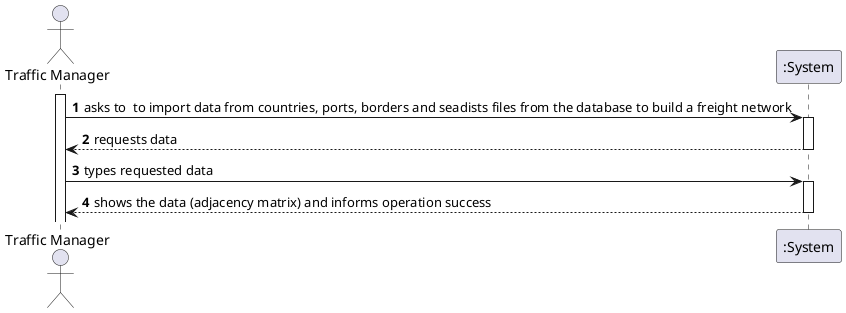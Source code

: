 @startuml
'https://plantuml.com/sequence-diagram

autonumber

actor "Traffic Manager" as TM
activate TM

TM -> ":System": asks to  to import data from countries, ports, borders and seadists files from the database to build a freight network
activate ":System"
":System" --> TM: requests data
deactivate ":System"

TM -> ":System": types requested data
activate ":System"
":System" --> TM : shows the data (adjacency matrix) and informs operation success
deactivate ":System"

@enduml